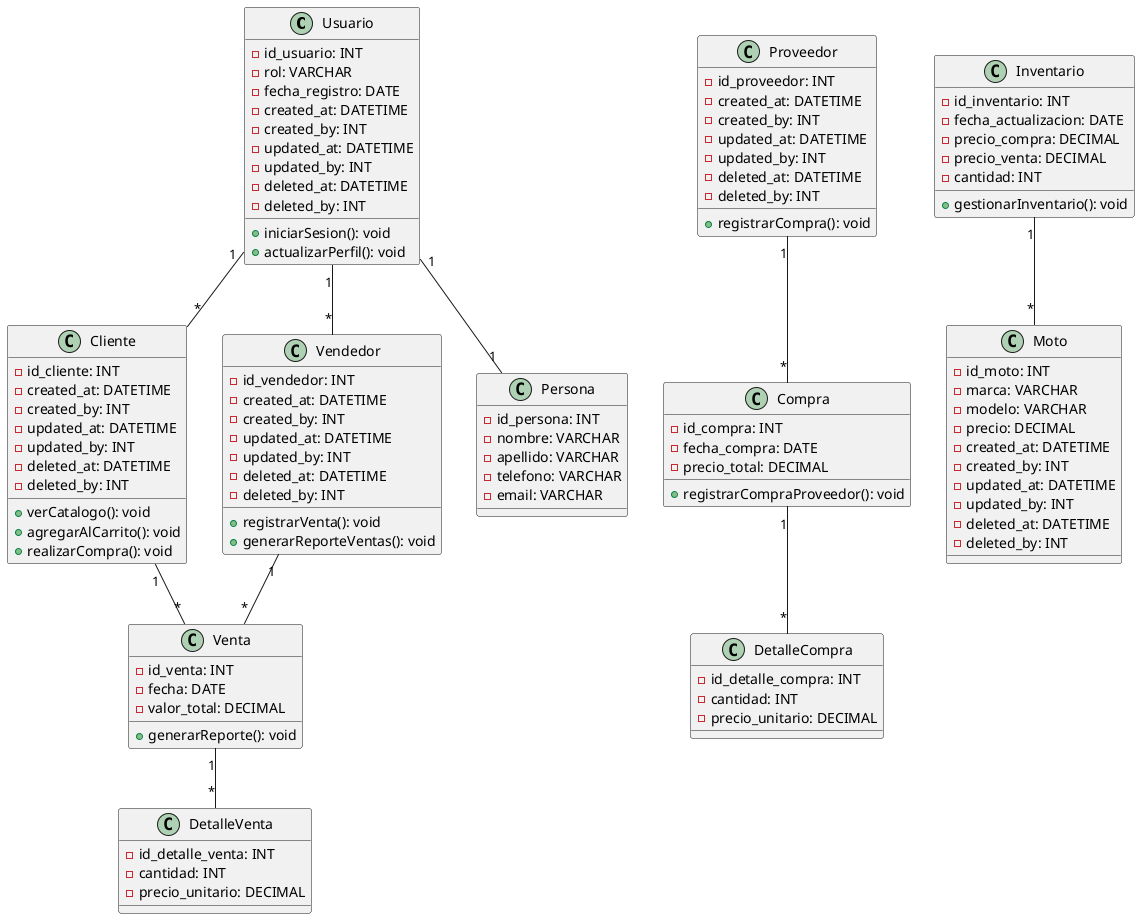 @startuml

class Usuario {
    - id_usuario: INT
    - rol: VARCHAR
    - fecha_registro: DATE
    - created_at: DATETIME
    - created_by: INT
    - updated_at: DATETIME
    - updated_by: INT
    - deleted_at: DATETIME
    - deleted_by: INT
    + iniciarSesion(): void
    + actualizarPerfil(): void
}

class Cliente {
    - id_cliente: INT
    - created_at: DATETIME
    - created_by: INT
    - updated_at: DATETIME
    - updated_by: INT
    - deleted_at: DATETIME
    - deleted_by: INT
    + verCatalogo(): void
    + agregarAlCarrito(): void
    + realizarCompra(): void
}

class Vendedor {
    - id_vendedor: INT
    - created_at: DATETIME
    - created_by: INT
    - updated_at: DATETIME
    - updated_by: INT
    - deleted_at: DATETIME
    - deleted_by: INT
    + registrarVenta(): void
    + generarReporteVentas(): void
}

class Persona {
    - id_persona: INT
    - nombre: VARCHAR
    - apellido: VARCHAR
    - telefono: VARCHAR
    - email: VARCHAR
}

class Proveedor {
    - id_proveedor: INT
    - created_at: DATETIME
    - created_by: INT
    - updated_at: DATETIME
    - updated_by: INT
    - deleted_at: DATETIME
    - deleted_by: INT
    + registrarCompra(): void
}

class Moto {
    - id_moto: INT
    - marca: VARCHAR
    - modelo: VARCHAR
    - precio: DECIMAL
    - created_at: DATETIME
    - created_by: INT
    - updated_at: DATETIME
    - updated_by: INT
    - deleted_at: DATETIME
    - deleted_by: INT
}

class Inventario {
    - id_inventario: INT
    - fecha_actualizacion: DATE
    - precio_compra: DECIMAL
    - precio_venta: DECIMAL
    - cantidad: INT
    + gestionarInventario(): void
}

class Compra {
    - id_compra: INT
    - fecha_compra: DATE
    - precio_total: DECIMAL
    + registrarCompraProveedor(): void
}

class DetalleCompra {
    - id_detalle_compra: INT
    - cantidad: INT
    - precio_unitario: DECIMAL
}

class Venta {
    - id_venta: INT
    - fecha: DATE
    - valor_total: DECIMAL
    + generarReporte(): void
}

class DetalleVenta {
    - id_detalle_venta: INT
    - cantidad: INT
    - precio_unitario: DECIMAL
}

Usuario "1" -- "1" Persona
Usuario "1" -- "*" Cliente
Usuario "1" -- "*" Vendedor
Cliente "1" -- "*" Venta
Vendedor "1" -- "*" Venta
Venta "1" -- "*" DetalleVenta
Compra "1" -- "*" DetalleCompra
Proveedor "1" -- "*" Compra
Inventario "1" -- "*" Moto

@enduml
